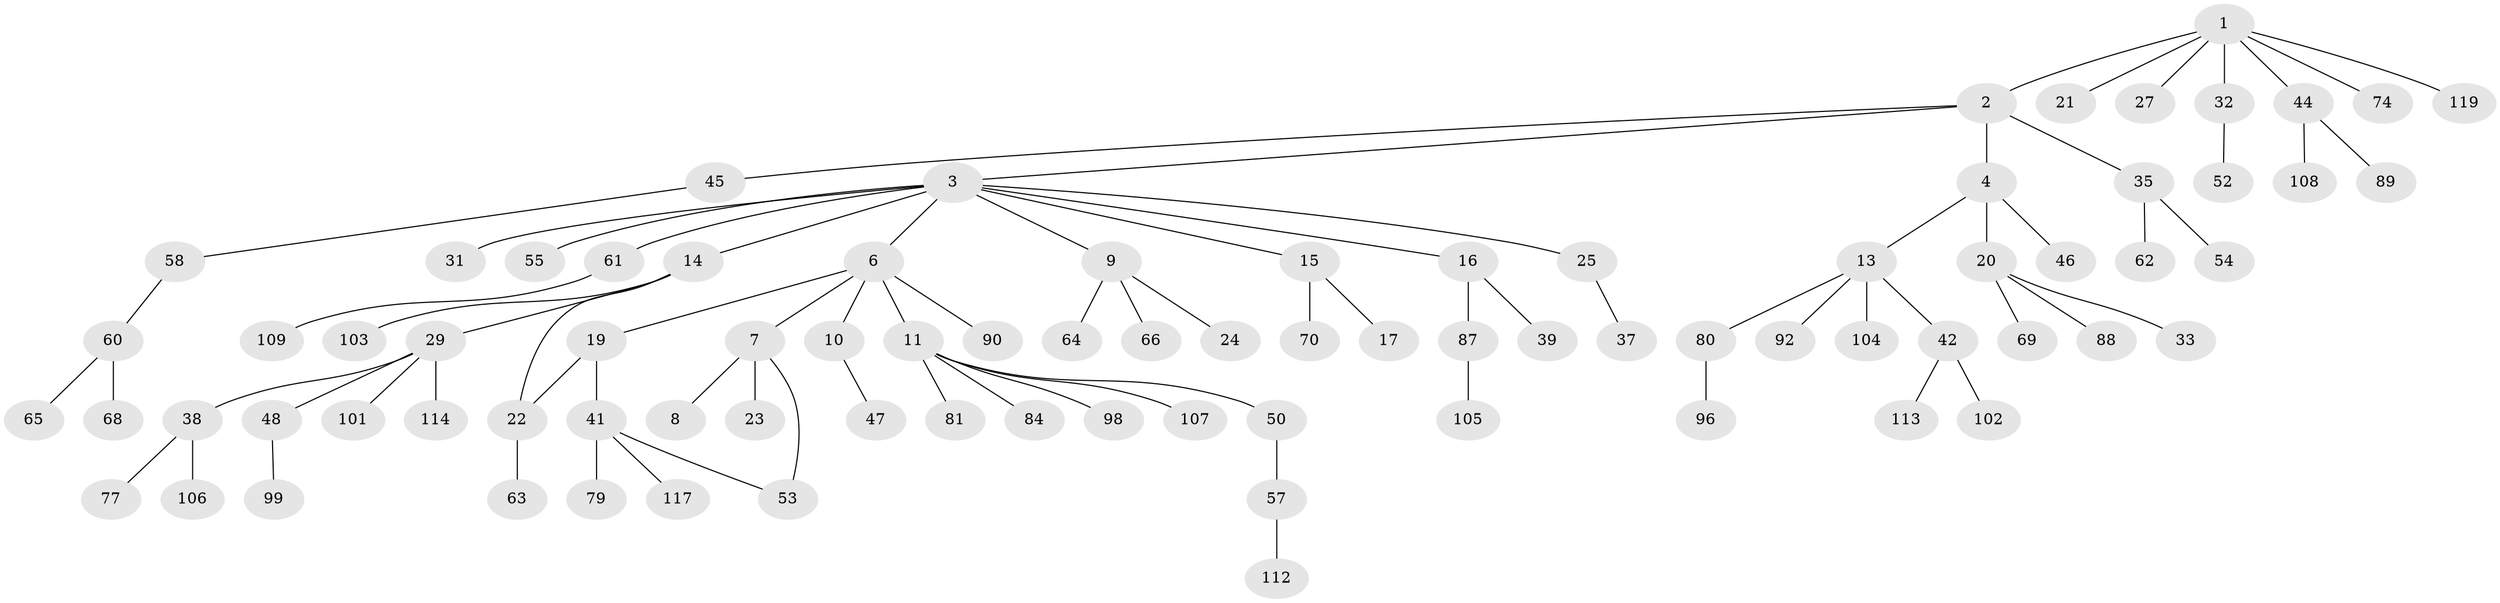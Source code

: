 // Generated by graph-tools (version 1.1) at 2025/23/03/03/25 07:23:34]
// undirected, 83 vertices, 84 edges
graph export_dot {
graph [start="1"]
  node [color=gray90,style=filled];
  1 [super="+12"];
  2;
  3 [super="+5"];
  4 [super="+18"];
  6 [super="+72"];
  7 [super="+76"];
  8;
  9 [super="+43"];
  10;
  11 [super="+75"];
  13 [super="+73"];
  14 [super="+51"];
  15 [super="+34"];
  16 [super="+30"];
  17 [super="+28"];
  19 [super="+85"];
  20 [super="+40"];
  21 [super="+111"];
  22 [super="+49"];
  23;
  24 [super="+26"];
  25;
  27 [super="+59"];
  29 [super="+36"];
  31;
  32;
  33;
  35 [super="+94"];
  37;
  38 [super="+97"];
  39;
  41 [super="+78"];
  42;
  44 [super="+71"];
  45 [super="+67"];
  46;
  47;
  48 [super="+116"];
  50 [super="+83"];
  52 [super="+56"];
  53;
  54;
  55;
  57 [super="+91"];
  58 [super="+82"];
  60;
  61;
  62;
  63;
  64 [super="+86"];
  65 [super="+118"];
  66;
  68;
  69;
  70;
  74 [super="+93"];
  77;
  79;
  80;
  81 [super="+95"];
  84 [super="+115"];
  87 [super="+100"];
  88;
  89;
  90;
  92;
  96 [super="+110"];
  98;
  99;
  101;
  102;
  103;
  104;
  105;
  106;
  107;
  108;
  109;
  112;
  113;
  114;
  117;
  119;
  1 -- 2;
  1 -- 27;
  1 -- 32;
  1 -- 44;
  1 -- 119;
  1 -- 74;
  1 -- 21;
  2 -- 3;
  2 -- 4;
  2 -- 35;
  2 -- 45;
  3 -- 6;
  3 -- 14;
  3 -- 25;
  3 -- 55;
  3 -- 16;
  3 -- 9;
  3 -- 31;
  3 -- 61;
  3 -- 15;
  4 -- 13;
  4 -- 20;
  4 -- 46;
  6 -- 7;
  6 -- 10;
  6 -- 11;
  6 -- 19;
  6 -- 90;
  7 -- 8;
  7 -- 23;
  7 -- 53;
  9 -- 24;
  9 -- 66;
  9 -- 64;
  10 -- 47;
  11 -- 50;
  11 -- 98;
  11 -- 107;
  11 -- 81;
  11 -- 84;
  13 -- 42;
  13 -- 92;
  13 -- 80;
  13 -- 104;
  14 -- 29;
  14 -- 103;
  14 -- 22;
  15 -- 17;
  15 -- 70;
  16 -- 39;
  16 -- 87;
  19 -- 22;
  19 -- 41;
  20 -- 33;
  20 -- 88;
  20 -- 69;
  22 -- 63;
  25 -- 37;
  29 -- 38;
  29 -- 101;
  29 -- 114;
  29 -- 48;
  32 -- 52;
  35 -- 54;
  35 -- 62;
  38 -- 77;
  38 -- 106;
  41 -- 79;
  41 -- 117;
  41 -- 53;
  42 -- 102;
  42 -- 113;
  44 -- 108;
  44 -- 89;
  45 -- 58;
  48 -- 99;
  50 -- 57;
  57 -- 112;
  58 -- 60;
  60 -- 65;
  60 -- 68;
  61 -- 109;
  80 -- 96;
  87 -- 105;
}
